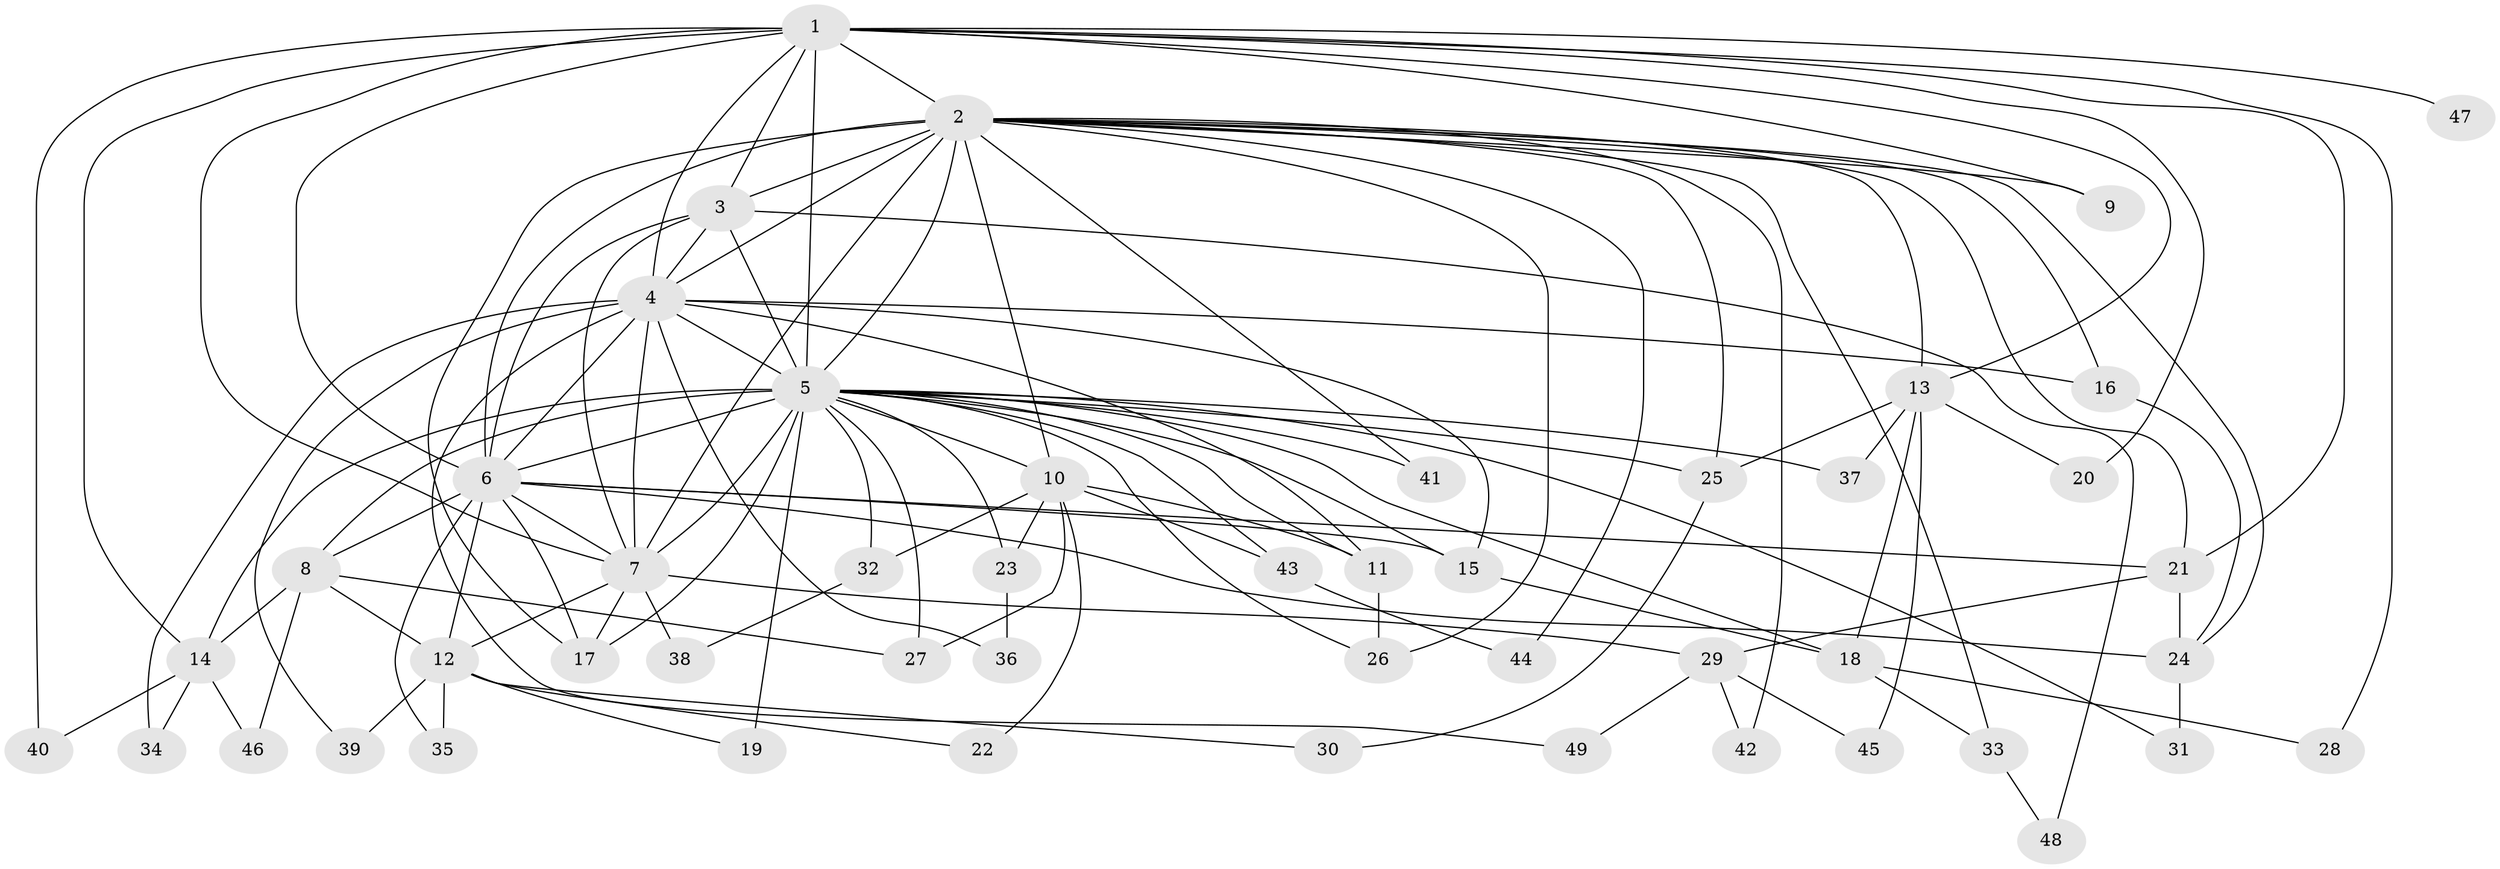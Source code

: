 // original degree distribution, {15: 0.01020408163265306, 30: 0.01020408163265306, 12: 0.01020408163265306, 18: 0.01020408163265306, 19: 0.01020408163265306, 16: 0.01020408163265306, 17: 0.01020408163265306, 23: 0.01020408163265306, 13: 0.02040816326530612, 11: 0.01020408163265306, 7: 0.01020408163265306, 5: 0.061224489795918366, 2: 0.47959183673469385, 9: 0.02040816326530612, 3: 0.22448979591836735, 8: 0.01020408163265306, 4: 0.08163265306122448}
// Generated by graph-tools (version 1.1) at 2025/34/03/09/25 02:34:44]
// undirected, 49 vertices, 117 edges
graph export_dot {
graph [start="1"]
  node [color=gray90,style=filled];
  1;
  2;
  3;
  4;
  5;
  6;
  7;
  8;
  9;
  10;
  11;
  12;
  13;
  14;
  15;
  16;
  17;
  18;
  19;
  20;
  21;
  22;
  23;
  24;
  25;
  26;
  27;
  28;
  29;
  30;
  31;
  32;
  33;
  34;
  35;
  36;
  37;
  38;
  39;
  40;
  41;
  42;
  43;
  44;
  45;
  46;
  47;
  48;
  49;
  1 -- 2 [weight=3.0];
  1 -- 3 [weight=2.0];
  1 -- 4 [weight=4.0];
  1 -- 5 [weight=4.0];
  1 -- 6 [weight=3.0];
  1 -- 7 [weight=2.0];
  1 -- 9 [weight=1.0];
  1 -- 13 [weight=2.0];
  1 -- 14 [weight=1.0];
  1 -- 20 [weight=1.0];
  1 -- 21 [weight=1.0];
  1 -- 28 [weight=1.0];
  1 -- 40 [weight=1.0];
  1 -- 47 [weight=1.0];
  2 -- 3 [weight=2.0];
  2 -- 4 [weight=2.0];
  2 -- 5 [weight=2.0];
  2 -- 6 [weight=2.0];
  2 -- 7 [weight=3.0];
  2 -- 9 [weight=1.0];
  2 -- 10 [weight=1.0];
  2 -- 13 [weight=1.0];
  2 -- 16 [weight=2.0];
  2 -- 17 [weight=1.0];
  2 -- 21 [weight=2.0];
  2 -- 24 [weight=1.0];
  2 -- 25 [weight=1.0];
  2 -- 26 [weight=1.0];
  2 -- 33 [weight=1.0];
  2 -- 41 [weight=1.0];
  2 -- 42 [weight=1.0];
  2 -- 44 [weight=1.0];
  3 -- 4 [weight=2.0];
  3 -- 5 [weight=2.0];
  3 -- 6 [weight=2.0];
  3 -- 7 [weight=2.0];
  3 -- 48 [weight=1.0];
  4 -- 5 [weight=11.0];
  4 -- 6 [weight=4.0];
  4 -- 7 [weight=2.0];
  4 -- 11 [weight=2.0];
  4 -- 15 [weight=1.0];
  4 -- 16 [weight=1.0];
  4 -- 34 [weight=1.0];
  4 -- 36 [weight=1.0];
  4 -- 39 [weight=1.0];
  4 -- 49 [weight=1.0];
  5 -- 6 [weight=5.0];
  5 -- 7 [weight=2.0];
  5 -- 8 [weight=2.0];
  5 -- 10 [weight=2.0];
  5 -- 11 [weight=2.0];
  5 -- 14 [weight=2.0];
  5 -- 15 [weight=3.0];
  5 -- 17 [weight=1.0];
  5 -- 18 [weight=1.0];
  5 -- 19 [weight=2.0];
  5 -- 23 [weight=1.0];
  5 -- 25 [weight=1.0];
  5 -- 26 [weight=1.0];
  5 -- 27 [weight=1.0];
  5 -- 31 [weight=1.0];
  5 -- 32 [weight=1.0];
  5 -- 37 [weight=1.0];
  5 -- 41 [weight=1.0];
  5 -- 43 [weight=1.0];
  6 -- 7 [weight=1.0];
  6 -- 8 [weight=2.0];
  6 -- 12 [weight=1.0];
  6 -- 15 [weight=1.0];
  6 -- 17 [weight=1.0];
  6 -- 21 [weight=1.0];
  6 -- 24 [weight=1.0];
  6 -- 35 [weight=1.0];
  7 -- 12 [weight=1.0];
  7 -- 17 [weight=1.0];
  7 -- 29 [weight=2.0];
  7 -- 38 [weight=1.0];
  8 -- 12 [weight=1.0];
  8 -- 14 [weight=1.0];
  8 -- 27 [weight=1.0];
  8 -- 46 [weight=1.0];
  10 -- 11 [weight=1.0];
  10 -- 22 [weight=1.0];
  10 -- 23 [weight=1.0];
  10 -- 27 [weight=1.0];
  10 -- 32 [weight=1.0];
  10 -- 43 [weight=1.0];
  11 -- 26 [weight=1.0];
  12 -- 19 [weight=1.0];
  12 -- 22 [weight=1.0];
  12 -- 30 [weight=1.0];
  12 -- 35 [weight=1.0];
  12 -- 39 [weight=1.0];
  13 -- 18 [weight=1.0];
  13 -- 20 [weight=1.0];
  13 -- 25 [weight=2.0];
  13 -- 37 [weight=1.0];
  13 -- 45 [weight=1.0];
  14 -- 34 [weight=1.0];
  14 -- 40 [weight=1.0];
  14 -- 46 [weight=1.0];
  15 -- 18 [weight=2.0];
  16 -- 24 [weight=1.0];
  18 -- 28 [weight=1.0];
  18 -- 33 [weight=1.0];
  21 -- 24 [weight=1.0];
  21 -- 29 [weight=1.0];
  23 -- 36 [weight=1.0];
  24 -- 31 [weight=1.0];
  25 -- 30 [weight=1.0];
  29 -- 42 [weight=1.0];
  29 -- 45 [weight=1.0];
  29 -- 49 [weight=1.0];
  32 -- 38 [weight=1.0];
  33 -- 48 [weight=1.0];
  43 -- 44 [weight=1.0];
}
